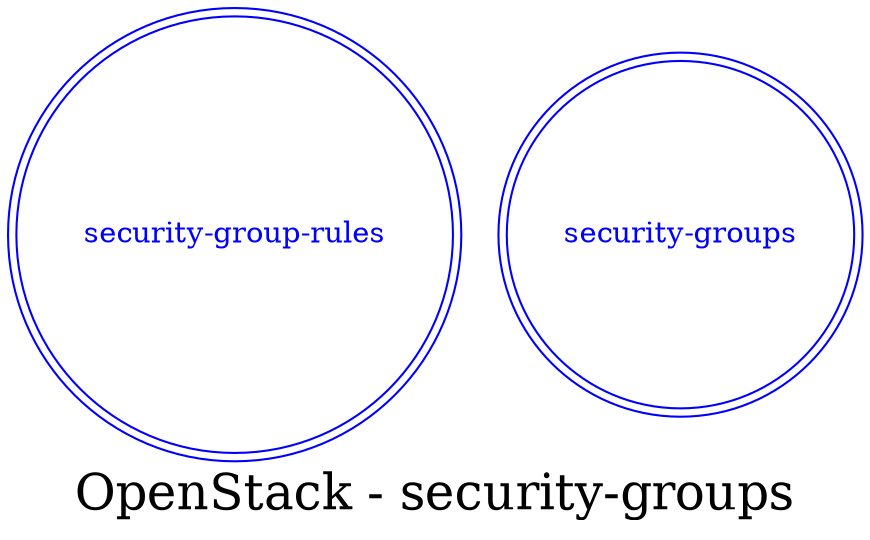 digraph LexiconGraph {
graph[label="OpenStack - security-groups", fontsize=24]
splines=true
"security-group-rules" [color=blue, fontcolor=blue, shape=doublecircle]
"security-groups" [color=blue, fontcolor=blue, shape=doublecircle]
}
